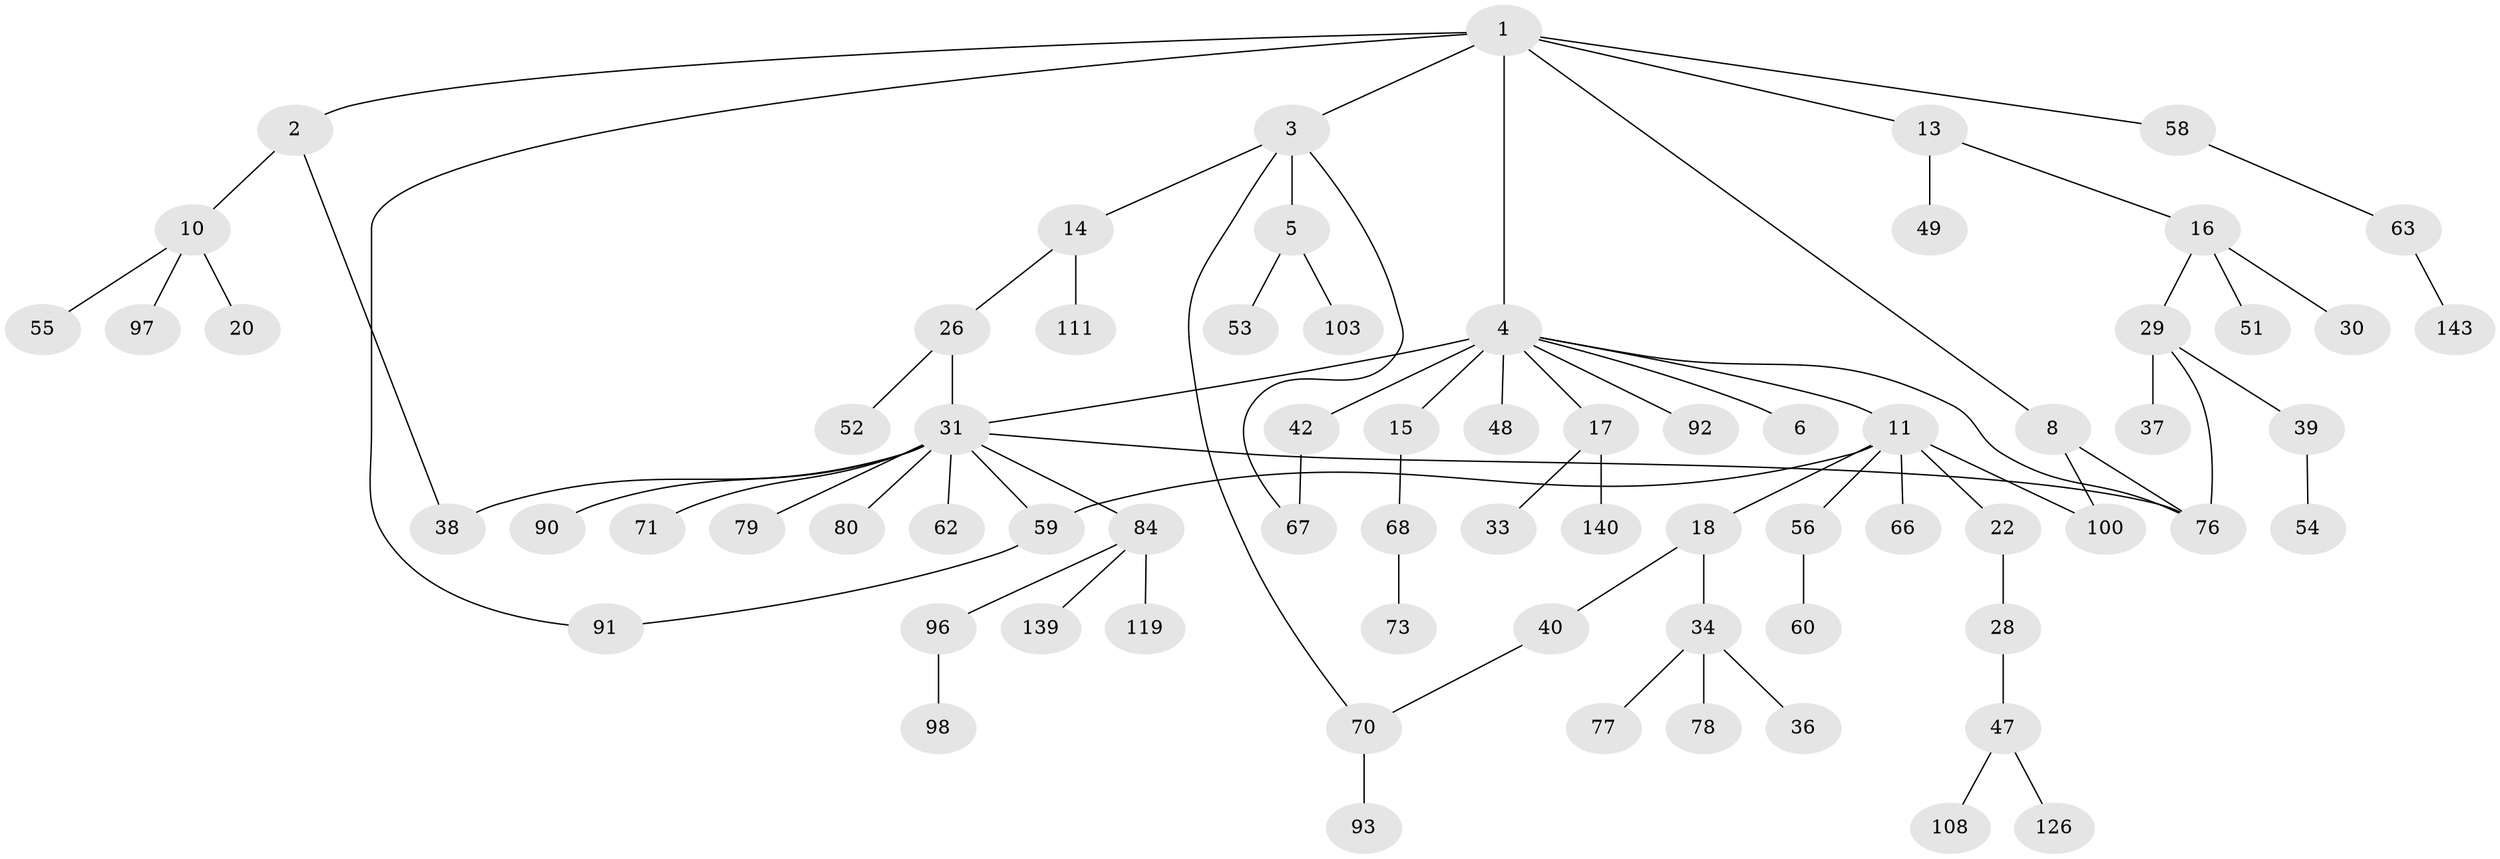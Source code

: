 // original degree distribution, {7: 0.013793103448275862, 3: 0.14482758620689656, 6: 0.020689655172413793, 8: 0.006896551724137931, 2: 0.33793103448275863, 1: 0.4, 5: 0.04827586206896552, 4: 0.027586206896551724}
// Generated by graph-tools (version 1.1) at 2025/16/03/04/25 18:16:52]
// undirected, 72 vertices, 81 edges
graph export_dot {
graph [start="1"]
  node [color=gray90,style=filled];
  1;
  2;
  3 [super="+85+109+94"];
  4 [super="+7"];
  5 [super="+9"];
  6;
  8 [super="+27"];
  10 [super="+23+41+25"];
  11 [super="+12+44+46"];
  13 [super="+104+113+32"];
  14 [super="+19"];
  15;
  16 [super="+21"];
  17;
  18;
  20;
  22 [super="+24"];
  26;
  28;
  29 [super="+72"];
  30 [super="+86"];
  31 [super="+57+45"];
  33 [super="+102+124"];
  34 [super="+89+35"];
  36;
  37;
  38 [super="+128"];
  39 [super="+50"];
  40;
  42;
  47 [super="+99"];
  48 [super="+87"];
  49 [super="+82+69"];
  51 [super="+65"];
  52 [super="+136+134+133"];
  53;
  54;
  55 [super="+101"];
  56 [super="+107"];
  58;
  59;
  60 [super="+74"];
  62;
  63 [super="+64"];
  66 [super="+142"];
  67 [super="+117"];
  68;
  70 [super="+135+88"];
  71;
  73;
  76 [super="+105"];
  77 [super="+121"];
  78 [super="+81"];
  79;
  80;
  84;
  90;
  91;
  92;
  93 [super="+115"];
  96;
  97 [super="+110"];
  98;
  100;
  103;
  108;
  111 [super="+114"];
  119;
  126;
  139;
  140;
  143;
  1 -- 2;
  1 -- 3;
  1 -- 4;
  1 -- 8;
  1 -- 13;
  1 -- 58;
  1 -- 91;
  2 -- 10;
  2 -- 38;
  3 -- 5;
  3 -- 14;
  3 -- 70;
  3 -- 67;
  4 -- 6;
  4 -- 11;
  4 -- 15;
  4 -- 17;
  4 -- 76;
  4 -- 31 [weight=2];
  4 -- 48;
  4 -- 42;
  4 -- 92;
  5 -- 53;
  5 -- 103;
  8 -- 100;
  8 -- 76;
  10 -- 20;
  10 -- 55;
  10 -- 97;
  11 -- 22;
  11 -- 18;
  11 -- 100;
  11 -- 56;
  11 -- 59;
  11 -- 66;
  13 -- 16;
  13 -- 49;
  14 -- 26;
  14 -- 111;
  15 -- 68;
  16 -- 29;
  16 -- 30;
  16 -- 51;
  17 -- 33;
  17 -- 140;
  18 -- 34;
  18 -- 40;
  22 -- 28;
  26 -- 31;
  26 -- 52;
  28 -- 47;
  29 -- 37;
  29 -- 39;
  29 -- 76;
  31 -- 71;
  31 -- 80;
  31 -- 59;
  31 -- 38;
  31 -- 90;
  31 -- 84;
  31 -- 79;
  31 -- 76;
  31 -- 62;
  34 -- 36;
  34 -- 78;
  34 -- 77;
  39 -- 54;
  40 -- 70;
  42 -- 67;
  47 -- 126;
  47 -- 108;
  56 -- 60;
  58 -- 63;
  59 -- 91;
  63 -- 143;
  68 -- 73;
  70 -- 93;
  84 -- 96;
  84 -- 119;
  84 -- 139;
  96 -- 98;
}
